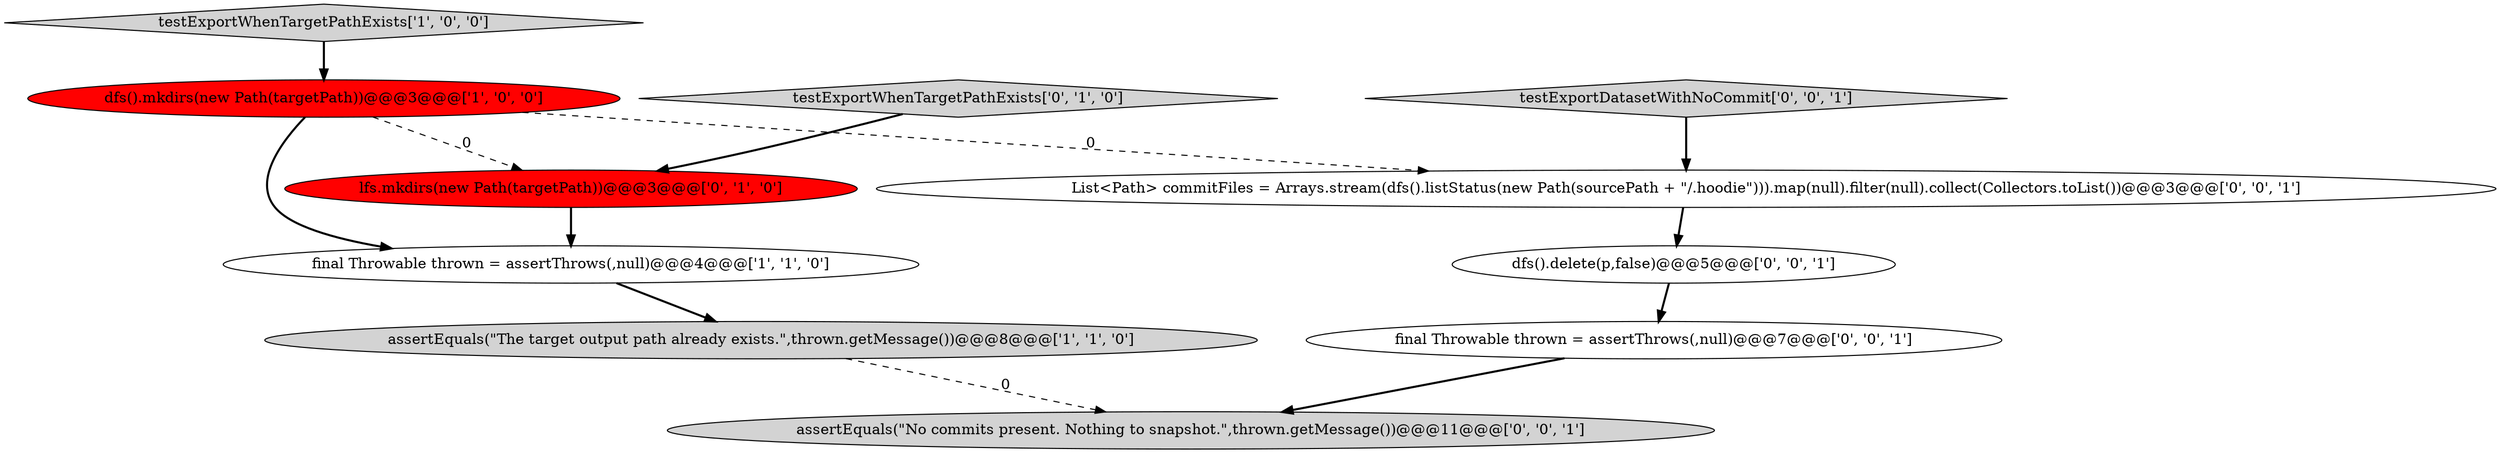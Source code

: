 digraph {
3 [style = filled, label = "dfs().mkdirs(new Path(targetPath))@@@3@@@['1', '0', '0']", fillcolor = red, shape = ellipse image = "AAA1AAABBB1BBB"];
8 [style = filled, label = "dfs().delete(p,false)@@@5@@@['0', '0', '1']", fillcolor = white, shape = ellipse image = "AAA0AAABBB3BBB"];
6 [style = filled, label = "testExportDatasetWithNoCommit['0', '0', '1']", fillcolor = lightgray, shape = diamond image = "AAA0AAABBB3BBB"];
7 [style = filled, label = "List<Path> commitFiles = Arrays.stream(dfs().listStatus(new Path(sourcePath + \"/.hoodie\"))).map(null).filter(null).collect(Collectors.toList())@@@3@@@['0', '0', '1']", fillcolor = white, shape = ellipse image = "AAA0AAABBB3BBB"];
0 [style = filled, label = "final Throwable thrown = assertThrows(,null)@@@4@@@['1', '1', '0']", fillcolor = white, shape = ellipse image = "AAA0AAABBB1BBB"];
2 [style = filled, label = "assertEquals(\"The target output path already exists.\",thrown.getMessage())@@@8@@@['1', '1', '0']", fillcolor = lightgray, shape = ellipse image = "AAA0AAABBB1BBB"];
10 [style = filled, label = "assertEquals(\"No commits present. Nothing to snapshot.\",thrown.getMessage())@@@11@@@['0', '0', '1']", fillcolor = lightgray, shape = ellipse image = "AAA0AAABBB3BBB"];
5 [style = filled, label = "lfs.mkdirs(new Path(targetPath))@@@3@@@['0', '1', '0']", fillcolor = red, shape = ellipse image = "AAA1AAABBB2BBB"];
9 [style = filled, label = "final Throwable thrown = assertThrows(,null)@@@7@@@['0', '0', '1']", fillcolor = white, shape = ellipse image = "AAA0AAABBB3BBB"];
1 [style = filled, label = "testExportWhenTargetPathExists['1', '0', '0']", fillcolor = lightgray, shape = diamond image = "AAA0AAABBB1BBB"];
4 [style = filled, label = "testExportWhenTargetPathExists['0', '1', '0']", fillcolor = lightgray, shape = diamond image = "AAA0AAABBB2BBB"];
1->3 [style = bold, label=""];
3->5 [style = dashed, label="0"];
9->10 [style = bold, label=""];
6->7 [style = bold, label=""];
5->0 [style = bold, label=""];
7->8 [style = bold, label=""];
3->7 [style = dashed, label="0"];
4->5 [style = bold, label=""];
3->0 [style = bold, label=""];
2->10 [style = dashed, label="0"];
0->2 [style = bold, label=""];
8->9 [style = bold, label=""];
}
